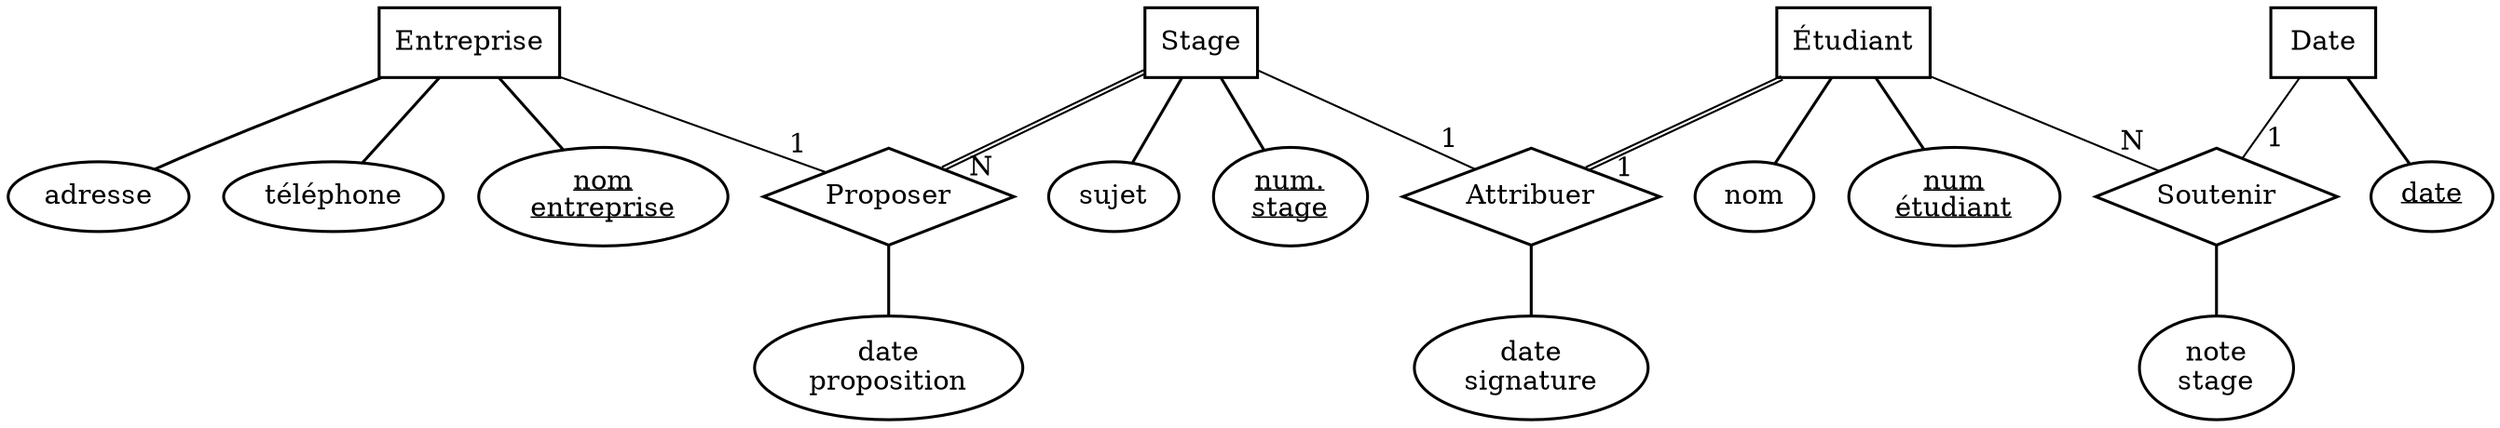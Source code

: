 // Generated by Mocodo 4.0.2

graph{
  start=42

  // Entities
  node [
    shape=box
    style=filled
    penwidth=1.5
    fillcolor="#FFFFFF"
  ]
  1 [label="Entreprise"]
  6 [label="Stage"]
  11 [label="Étudiant"]
  16 [label="Date"]

  // Normal entity attributes
  node [
    shape=oval
    penwidth=1.5
    fillcolor="#FFFFFF"
  ]
  3 [label="adresse"]
  4 [label="téléphone"]
  9 [label="sujet"]
  14 [label="nom"]

  // Weak and strong entity attributes
  2 [label=<<u>nom<br/>entreprise</u>>]
  8 [label=<<u>num.<br/>stage</u>>]
  13 [label=<<u>num<br/>étudiant</u>>]
  18 [label=<<u>date</u>>]

  // Relationship attributes
  node [
    fillcolor="#FFFFFF"
  ]
  7 [label="date\nproposition"]
  12 [label="date\nsignature"]
  17 [label="note\nstage"]

  // Relationships
  node [
    shape=diamond
    height=0.7
    penwidth=1.5
    fillcolor="#FFFFFF"
  ]
  5 [label="Proposer"]
  10 [label="Attribuer"]
  15 [label="Soutenir"]

  // Edges between entities and attributes
  edge [
    penwidth=1.5
  ]
  1 -- 2
  1 -- 3
  1 -- 4
  6 -- 8
  6 -- 9
  11 -- 13
  11 -- 14
  16 -- 18

  // Edges between relationships and attributes
  edge [color="#000000"]
  5 -- 7
  10 -- 12
  15 -- 17

  // Edges between entities and relationships
  edge [
    penwidth=1
    color="#000000:#000000"
    labeldistance=2
    headlabel=1
  ]
  11 -- 10
  1 -- 5 [color="#000000"]
  6 -- 10 [color="#000000"]
  16 -- 15 [color="#000000"]
  edge [headlabel=N]
  6 -- 5
  11 -- 15 [color="#000000"]
}